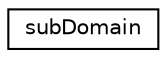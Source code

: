 digraph "Graphical Class Hierarchy"
{
 // LATEX_PDF_SIZE
  edge [fontname="Helvetica",fontsize="10",labelfontname="Helvetica",labelfontsize="10"];
  node [fontname="Helvetica",fontsize="10",shape=record];
  rankdir="LR";
  Node0 [label="subDomain",height=0.2,width=0.4,color="black", fillcolor="white", style="filled",URL="$classpFlow_1_1subDomain.html",tooltip=" "];
}
